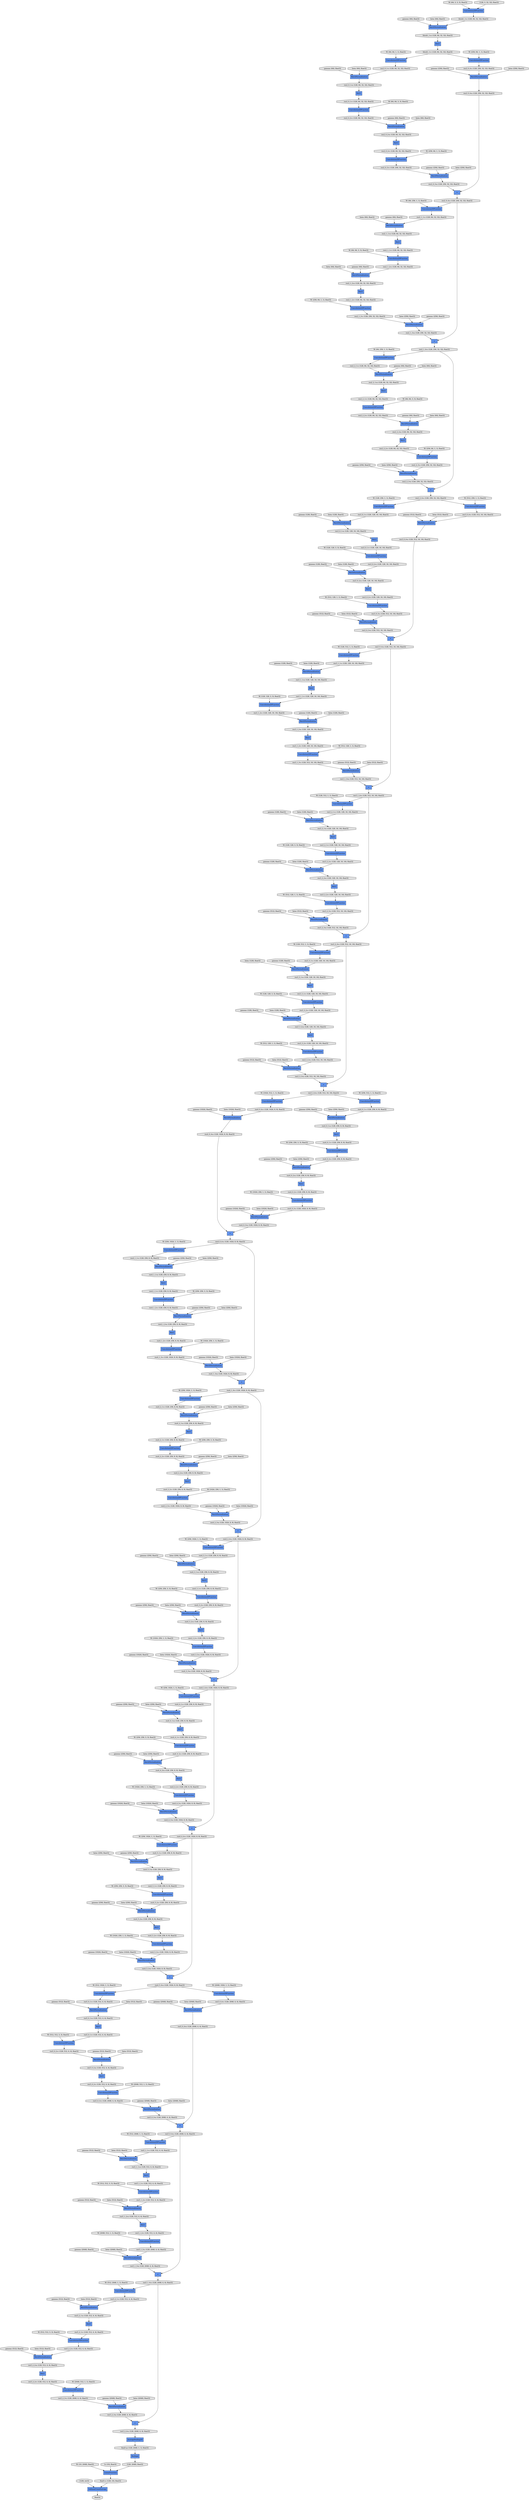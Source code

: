 digraph graphname{rankdir=TB;140135531610184 [label="res3_1_2-c: (128, 128, 16, 16), float32",shape="octagon",fillcolor="#E0E0E0",style="filled"];140135531675776 [label="res4_2_3-c: (128, 1024, 8, 8), float32",shape="octagon",fillcolor="#E0E0E0",style="filled"];140135709049016 [label="gamma: (256), float32",shape="octagon",fillcolor="#E0E0E0",style="filled"];140135709114608 [label="beta: (128), float32",shape="octagon",fillcolor="#E0E0E0",style="filled"];140135531610464 [label="ReLU",shape="record",fillcolor="#6495ED",style="filled"];140135817347424 [label="W: (256, 64, 1, 1), float32",shape="octagon",fillcolor="#E0E0E0",style="filled"];140135531676056 [label="_ + _",shape="record",fillcolor="#6495ED",style="filled"];140135531610520 [label="Convolution2DFunction",shape="record",fillcolor="#6495ED",style="filled"];140135531676112 [label="Convolution2DFunction",shape="record",fillcolor="#6495ED",style="filled"];140135531610576 [label="res3_1_2-n: (128, 128, 16, 16), float32",shape="octagon",fillcolor="#E0E0E0",style="filled"];140135531676168 [label="res4_2_3-n: (128, 1024, 8, 8), float32",shape="octagon",fillcolor="#E0E0E0",style="filled"];140135709049352 [label="beta: (256), float32",shape="octagon",fillcolor="#E0E0E0",style="filled"];140135817576968 [label="beta: (64), float32",shape="octagon",fillcolor="#E0E0E0",style="filled"];140135709114944 [label="W: (128, 128, 3, 3), float32",shape="octagon",fillcolor="#E0E0E0",style="filled"];140135531610688 [label="BatchNormalization",shape="record",fillcolor="#6495ED",style="filled"];140135531676280 [label="BatchNormalization",shape="record",fillcolor="#6495ED",style="filled"];140135531610800 [label="res3_1_2-r: (128, 128, 16, 16), float32",shape="octagon",fillcolor="#E0E0E0",style="filled"];140135531676392 [label="res4_2_4-s: (128, 1024, 8, 8), float32",shape="octagon",fillcolor="#E0E0E0",style="filled"];140135531610912 [label="res3_1_3-c: (128, 512, 16, 16), float32",shape="octagon",fillcolor="#E0E0E0",style="filled"];140135531676504 [label="res4_3_1-c: (128, 256, 8, 8), float32",shape="octagon",fillcolor="#E0E0E0",style="filled"];140135817577304 [label="gamma: (64), float32",shape="octagon",fillcolor="#E0E0E0",style="filled"];140135709115280 [label="gamma: (128), float32",shape="octagon",fillcolor="#E0E0E0",style="filled"];140135531611192 [label="_ + _",shape="record",fillcolor="#6495ED",style="filled"];140135709049912 [label="W: (128, 256, 1, 1), float32",shape="octagon",fillcolor="#E0E0E0",style="filled"];140135531676784 [label="ReLU",shape="record",fillcolor="#6495ED",style="filled"];140135531611248 [label="Convolution2DFunction",shape="record",fillcolor="#6495ED",style="filled"];140135531676840 [label="Convolution2DFunction",shape="record",fillcolor="#6495ED",style="filled"];140135531611304 [label="res3_1_3-n: (128, 512, 16, 16), float32",shape="octagon",fillcolor="#E0E0E0",style="filled"];140135531676896 [label="res4_3_1-n: (128, 256, 8, 8), float32",shape="octagon",fillcolor="#E0E0E0",style="filled"];140135709115616 [label="beta: (128), float32",shape="octagon",fillcolor="#E0E0E0",style="filled"];140135531611416 [label="BatchNormalization",shape="record",fillcolor="#6495ED",style="filled"];140135531677008 [label="BatchNormalization",shape="record",fillcolor="#6495ED",style="filled"];140135531611528 [label="res3_1_4-s: (128, 512, 16, 16), float32",shape="octagon",fillcolor="#E0E0E0",style="filled"];140135709050248 [label="gamma: (128), float32",shape="octagon",fillcolor="#E0E0E0",style="filled"];140135817577864 [label="W: (64, 64, 3, 3), float32",shape="octagon",fillcolor="#E0E0E0",style="filled"];140135531677120 [label="res4_3_1-r: (128, 256, 8, 8), float32",shape="octagon",fillcolor="#E0E0E0",style="filled"];140135531611640 [label="res3_2_1-c: (128, 128, 16, 16), float32",shape="octagon",fillcolor="#E0E0E0",style="filled"];140135531677232 [label="res4_3_2-c: (128, 256, 8, 8), float32",shape="octagon",fillcolor="#E0E0E0",style="filled"];140135709115952 [label="W: (512, 128, 1, 1), float32",shape="octagon",fillcolor="#E0E0E0",style="filled"];140135709050584 [label="beta: (128), float32",shape="octagon",fillcolor="#E0E0E0",style="filled"];140135531611920 [label="ReLU",shape="record",fillcolor="#6495ED",style="filled"];140135531677512 [label="ReLU",shape="record",fillcolor="#6495ED",style="filled"];140135531611976 [label="Convolution2DFunction",shape="record",fillcolor="#6495ED",style="filled"];140135531677568 [label="Convolution2DFunction",shape="record",fillcolor="#6495ED",style="filled"];140135709116288 [label="gamma: (512), float32",shape="octagon",fillcolor="#E0E0E0",style="filled"];140135531612032 [label="res3_2_1-n: (128, 128, 16, 16), float32",shape="octagon",fillcolor="#E0E0E0",style="filled"];140135531677624 [label="res4_3_2-n: (128, 256, 8, 8), float32",shape="octagon",fillcolor="#E0E0E0",style="filled"];140135531612144 [label="BatchNormalization",shape="record",fillcolor="#6495ED",style="filled"];140135531677736 [label="BatchNormalization",shape="record",fillcolor="#6495ED",style="filled"];140135709050920 [label="W: (128, 128, 3, 3), float32",shape="octagon",fillcolor="#E0E0E0",style="filled"];140135817578536 [label="beta: (64), float32",shape="octagon",fillcolor="#E0E0E0",style="filled"];140135531612256 [label="res3_2_1-r: (128, 128, 16, 16), float32",shape="octagon",fillcolor="#E0E0E0",style="filled"];140135531677848 [label="res4_3_2-r: (128, 256, 8, 8), float32",shape="octagon",fillcolor="#E0E0E0",style="filled"];140135709116624 [label="beta: (512), float32",shape="octagon",fillcolor="#E0E0E0",style="filled"];140135531612368 [label="res3_2_2-c: (128, 128, 16, 16), float32",shape="octagon",fillcolor="#E0E0E0",style="filled"];140135531677960 [label="res4_3_3-c: (128, 1024, 8, 8), float32",shape="octagon",fillcolor="#E0E0E0",style="filled"];140135817578816 [label="gamma: (64), float32",shape="octagon",fillcolor="#E0E0E0",style="filled"];140135709051256 [label="gamma: (128), float32",shape="octagon",fillcolor="#E0E0E0",style="filled"];140135531612648 [label="ReLU",shape="record",fillcolor="#6495ED",style="filled"];140135531678240 [label="_ + _",shape="record",fillcolor="#6495ED",style="filled"];140135531612704 [label="Convolution2DFunction",shape="record",fillcolor="#6495ED",style="filled"];140135531678296 [label="Convolution2DFunction",shape="record",fillcolor="#6495ED",style="filled"];140135531612760 [label="res3_2_2-n: (128, 128, 16, 16), float32",shape="octagon",fillcolor="#E0E0E0",style="filled"];140135531678352 [label="res4_3_3-n: (128, 1024, 8, 8), float32",shape="octagon",fillcolor="#E0E0E0",style="filled"];140135531612872 [label="BatchNormalization",shape="record",fillcolor="#6495ED",style="filled"];140135709051592 [label="beta: (128), float32",shape="octagon",fillcolor="#E0E0E0",style="filled"];140135531678464 [label="BatchNormalization",shape="record",fillcolor="#6495ED",style="filled"];140135709117184 [label="W: (256, 512, 1, 1), float32",shape="octagon",fillcolor="#E0E0E0",style="filled"];140135531612984 [label="res3_2_2-r: (128, 128, 16, 16), float32",shape="octagon",fillcolor="#E0E0E0",style="filled"];140135817579320 [label="W: (64, 256, 1, 1), float32",shape="octagon",fillcolor="#E0E0E0",style="filled"];140135531678576 [label="res4_3_4-s: (128, 1024, 8, 8), float32",shape="octagon",fillcolor="#E0E0E0",style="filled"];140135531613096 [label="res3_2_3-c: (128, 512, 16, 16), float32",shape="octagon",fillcolor="#E0E0E0",style="filled"];140135531678688 [label="res4_4_1-c: (128, 256, 8, 8), float32",shape="octagon",fillcolor="#E0E0E0",style="filled"];140135709051928 [label="W: (512, 128, 1, 1), float32",shape="octagon",fillcolor="#E0E0E0",style="filled"];140135709117520 [label="gamma: (256), float32",shape="octagon",fillcolor="#E0E0E0",style="filled"];140135531613376 [label="_ + _",shape="record",fillcolor="#6495ED",style="filled"];140135531678968 [label="ReLU",shape="record",fillcolor="#6495ED",style="filled"];140135531613432 [label="Convolution2DFunction",shape="record",fillcolor="#6495ED",style="filled"];140135531679024 [label="Convolution2DFunction",shape="record",fillcolor="#6495ED",style="filled"];140135531613488 [label="res3_2_3-n: (128, 512, 16, 16), float32",shape="octagon",fillcolor="#E0E0E0",style="filled"];140135531679080 [label="res4_4_1-n: (128, 256, 8, 8), float32",shape="octagon",fillcolor="#E0E0E0",style="filled"];140135709052264 [label="gamma: (512), float32",shape="octagon",fillcolor="#E0E0E0",style="filled"];140135709117856 [label="beta: (256), float32",shape="octagon",fillcolor="#E0E0E0",style="filled"];140135531613600 [label="BatchNormalization",shape="record",fillcolor="#6495ED",style="filled"];140135531679192 [label="BatchNormalization",shape="record",fillcolor="#6495ED",style="filled"];140135531613712 [label="res3_2_4-s: (128, 512, 16, 16), float32",shape="octagon",fillcolor="#E0E0E0",style="filled"];140135531679304 [label="res4_4_1-r: (128, 256, 8, 8), float32",shape="octagon",fillcolor="#E0E0E0",style="filled"];140135531613824 [label="res3_3_1-c: (128, 128, 16, 16), float32",shape="octagon",fillcolor="#E0E0E0",style="filled"];140135531679416 [label="res4_4_2-c: (128, 256, 8, 8), float32",shape="octagon",fillcolor="#E0E0E0",style="filled"];140135709052600 [label="beta: (512), float32",shape="octagon",fillcolor="#E0E0E0",style="filled"];140135709118192 [label="W: (256, 256, 3, 3), float32",shape="octagon",fillcolor="#E0E0E0",style="filled"];140135531679528 [label="Convolution2DFunction",shape="record",fillcolor="#6495ED",style="filled"];140135817580384 [label="W: (64, 3, 3, 3), float32",shape="octagon",fillcolor="#E0E0E0",style="filled"];140135531614104 [label="ReLU",shape="record",fillcolor="#6495ED",style="filled"];140135531679696 [label="ReLU",shape="record",fillcolor="#6495ED",style="filled"];140135531614160 [label="Convolution2DFunction",shape="record",fillcolor="#6495ED",style="filled"];140135531647160 [label="_ + _",shape="record",fillcolor="#6495ED",style="filled"];140135531647272 [label="res4_0_4-n: (128, 1024, 8, 8), float32",shape="octagon",fillcolor="#E0E0E0",style="filled"];140135708758368 [label="gamma: (512), float32",shape="octagon",fillcolor="#E0E0E0",style="filled"];140135531647384 [label="res4_1_1-c: (128, 256, 8, 8), float32",shape="octagon",fillcolor="#E0E0E0",style="filled"];140135531647496 [label="res4_0_4-s: (128, 1024, 8, 8), float32",shape="octagon",fillcolor="#E0E0E0",style="filled"];140135708758704 [label="beta: (512), float32",shape="octagon",fillcolor="#E0E0E0",style="filled"];140135531647776 [label="ReLU",shape="record",fillcolor="#6495ED",style="filled"];140135531647832 [label="Convolution2DFunction",shape="record",fillcolor="#6495ED",style="filled"];140135531647888 [label="res4_1_1-n: (128, 256, 8, 8), float32",shape="octagon",fillcolor="#E0E0E0",style="filled"];140135708759040 [label="W: (2048, 512, 1, 1), float32",shape="octagon",fillcolor="#E0E0E0",style="filled"];140135531648000 [label="BatchNormalization",shape="record",fillcolor="#6495ED",style="filled"];140135531648112 [label="res4_1_1-r: (128, 256, 8, 8), float32",shape="octagon",fillcolor="#E0E0E0",style="filled"];140135531648224 [label="res4_1_2-c: (128, 256, 8, 8), float32",shape="octagon",fillcolor="#E0E0E0",style="filled"];140135708759376 [label="gamma: (2048), float32",shape="octagon",fillcolor="#E0E0E0",style="filled"];140135531648504 [label="ReLU",shape="record",fillcolor="#6495ED",style="filled"];140135531648560 [label="Convolution2DFunction",shape="record",fillcolor="#6495ED",style="filled"];140135531648616 [label="res4_1_2-n: (128, 256, 8, 8), float32",shape="octagon",fillcolor="#E0E0E0",style="filled"];140135708759712 [label="beta: (2048), float32",shape="octagon",fillcolor="#E0E0E0",style="filled"];140135531648728 [label="BatchNormalization",shape="record",fillcolor="#6495ED",style="filled"];140135531648840 [label="res4_1_2-r: (128, 256, 8, 8), float32",shape="octagon",fillcolor="#E0E0E0",style="filled"];140135531648952 [label="res4_1_3-c: (128, 1024, 8, 8), float32",shape="octagon",fillcolor="#E0E0E0",style="filled"];140135708760216 [label="W: (512, 2048, 1, 1), float32",shape="octagon",fillcolor="#E0E0E0",style="filled"];140135531649232 [label="_ + _",shape="record",fillcolor="#6495ED",style="filled"];140135531649288 [label="Convolution2DFunction",shape="record",fillcolor="#6495ED",style="filled"];140135531649344 [label="res4_1_3-n: (128, 1024, 8, 8), float32",shape="octagon",fillcolor="#E0E0E0",style="filled"];140135531649456 [label="BatchNormalization",shape="record",fillcolor="#6495ED",style="filled"];140135708760552 [label="gamma: (512), float32",shape="octagon",fillcolor="#E0E0E0",style="filled"];140135531649568 [label="res4_1_4-s: (128, 1024, 8, 8), float32",shape="octagon",fillcolor="#E0E0E0",style="filled"];140135531649680 [label="res4_2_1-c: (128, 256, 8, 8), float32",shape="octagon",fillcolor="#E0E0E0",style="filled"];140135708760888 [label="beta: (512), float32",shape="octagon",fillcolor="#E0E0E0",style="filled"];140135531649960 [label="ReLU",shape="record",fillcolor="#6495ED",style="filled"];140135531650016 [label="Convolution2DFunction",shape="record",fillcolor="#6495ED",style="filled"];140135531650072 [label="res4_2_1-n: (128, 256, 8, 8), float32",shape="octagon",fillcolor="#E0E0E0",style="filled"];140135708761224 [label="W: (512, 512, 3, 3), float32",shape="octagon",fillcolor="#E0E0E0",style="filled"];140135531650184 [label="BatchNormalization",shape="record",fillcolor="#6495ED",style="filled"];140135531650296 [label="res4_2_1-r: (128, 256, 8, 8), float32",shape="octagon",fillcolor="#E0E0E0",style="filled"];140135531650408 [label="res4_2_2-c: (128, 256, 8, 8), float32",shape="octagon",fillcolor="#E0E0E0",style="filled"];140135708761560 [label="gamma: (512), float32",shape="octagon",fillcolor="#E0E0E0",style="filled"];140135531650688 [label="ReLU",shape="record",fillcolor="#6495ED",style="filled"];140135531650744 [label="Convolution2DFunction",shape="record",fillcolor="#6495ED",style="filled"];140135531650800 [label="res4_2_2-n: (128, 256, 8, 8), float32",shape="octagon",fillcolor="#E0E0E0",style="filled"];140135708761896 [label="beta: (512), float32",shape="octagon",fillcolor="#E0E0E0",style="filled"];140135531650912 [label="BatchNormalization",shape="record",fillcolor="#6495ED",style="filled"];140135531651024 [label="res4_2_2-r: (128, 256, 8, 8), float32",shape="octagon",fillcolor="#E0E0E0",style="filled"];140135709188224 [label="W: (1024, 256, 1, 1), float32",shape="octagon",fillcolor="#E0E0E0",style="filled"];140135531880688 [label="res3_0_1-n: (128, 128, 16, 16), float32",shape="octagon",fillcolor="#E0E0E0",style="filled"];140135531880744 [label="ReLU",shape="record",fillcolor="#6495ED",style="filled"];140135709090200 [label="W: (128, 512, 1, 1), float32",shape="octagon",fillcolor="#E0E0E0",style="filled"];140135709188560 [label="gamma: (1024), float32",shape="octagon",fillcolor="#E0E0E0",style="filled"];140135709090536 [label="gamma: (128), float32",shape="octagon",fillcolor="#E0E0E0",style="filled"];140135709188896 [label="beta: (1024), float32",shape="octagon",fillcolor="#E0E0E0",style="filled"];140135709090872 [label="beta: (128), float32",shape="octagon",fillcolor="#E0E0E0",style="filled"];140135531881528 [label="res3_0_1-r: (128, 128, 16, 16), float32",shape="octagon",fillcolor="#E0E0E0",style="filled"];140135709189400 [label="W: (256, 1024, 1, 1), float32",shape="octagon",fillcolor="#E0E0E0",style="filled"];140135531881808 [label="res3_0_2-c: (128, 128, 16, 16), float32",shape="octagon",fillcolor="#E0E0E0",style="filled"];140135709091208 [label="W: (128, 128, 3, 3), float32",shape="octagon",fillcolor="#E0E0E0",style="filled"];140135531881864 [label="BatchNormalization",shape="record",fillcolor="#6495ED",style="filled"];140135709189736 [label="gamma: (256), float32",shape="octagon",fillcolor="#E0E0E0",style="filled"];140135531882144 [label="ReLU",shape="record",fillcolor="#6495ED",style="filled"];140135709091544 [label="gamma: (128), float32",shape="octagon",fillcolor="#E0E0E0",style="filled"];140135531882200 [label="Convolution2DFunction",shape="record",fillcolor="#6495ED",style="filled"];140135531882256 [label="res3_0_2-n: (128, 128, 16, 16), float32",shape="octagon",fillcolor="#E0E0E0",style="filled"];140135531882368 [label="BatchNormalization",shape="record",fillcolor="#6495ED",style="filled"];140135709190072 [label="beta: (256), float32",shape="octagon",fillcolor="#E0E0E0",style="filled"];140135531882480 [label="res3_0_2-r: (128, 128, 16, 16), float32",shape="octagon",fillcolor="#E0E0E0",style="filled"];140135709091880 [label="beta: (128), float32",shape="octagon",fillcolor="#E0E0E0",style="filled"];140135531882592 [label="res3_0_3-c: (128, 512, 16, 16), float32",shape="octagon",fillcolor="#E0E0E0",style="filled"];140135709190408 [label="W: (256, 256, 3, 3), float32",shape="octagon",fillcolor="#E0E0E0",style="filled"];140135709092216 [label="W: (512, 128, 1, 1), float32",shape="octagon",fillcolor="#E0E0E0",style="filled"];140135531882872 [label="Convolution2DFunction",shape="record",fillcolor="#6495ED",style="filled"];140135531882928 [label="BatchNormalization",shape="record",fillcolor="#6495ED",style="filled"];140135531882984 [label="res3_0_3-n: (128, 512, 16, 16), float32",shape="octagon",fillcolor="#E0E0E0",style="filled"];140135709190744 [label="gamma: (256), float32",shape="octagon",fillcolor="#E0E0E0",style="filled"];140135531883096 [label="BatchNormalization",shape="record",fillcolor="#6495ED",style="filled"];140135709092552 [label="gamma: (512), float32",shape="octagon",fillcolor="#E0E0E0",style="filled"];140135531883208 [label="res3_0_4-c: (128, 512, 16, 16), float32",shape="octagon",fillcolor="#E0E0E0",style="filled"];140135709191080 [label="beta: (256), float32",shape="octagon",fillcolor="#E0E0E0",style="filled"];140135531883488 [label="_ + _",shape="record",fillcolor="#6495ED",style="filled"];140135709092888 [label="beta: (512), float32",shape="octagon",fillcolor="#E0E0E0",style="filled"];140135531883544 [label="Convolution2DFunction",shape="record",fillcolor="#6495ED",style="filled"];140135531883600 [label="res3_0_4-n: (128, 512, 16, 16), float32",shape="octagon",fillcolor="#E0E0E0",style="filled"];140135531883712 [label="res3_1_1-c: (128, 128, 16, 16), float32",shape="octagon",fillcolor="#E0E0E0",style="filled"];140135709191416 [label="W: (1024, 256, 1, 1), float32",shape="octagon",fillcolor="#E0E0E0",style="filled"];140135531883824 [label="res3_0_4-s: (128, 512, 16, 16), float32",shape="octagon",fillcolor="#E0E0E0",style="filled"];140135709093392 [label="W: (128, 512, 1, 1), float32",shape="octagon",fillcolor="#E0E0E0",style="filled"];140135709191752 [label="gamma: (1024), float32",shape="octagon",fillcolor="#E0E0E0",style="filled"];140135531884104 [label="ReLU",shape="record",fillcolor="#6495ED",style="filled"];140135531884160 [label="Convolution2DFunction",shape="record",fillcolor="#6495ED",style="filled"];140135531884216 [label="res3_1_1-n: (128, 128, 16, 16), float32",shape="octagon",fillcolor="#E0E0E0",style="filled"];140135531884328 [label="BatchNormalization",shape="record",fillcolor="#6495ED",style="filled"];140135709093728 [label="gamma: (128), float32",shape="octagon",fillcolor="#E0E0E0",style="filled"];140135709192088 [label="beta: (1024), float32",shape="octagon",fillcolor="#E0E0E0",style="filled"];140135531884440 [label="res3_1_1-r: (128, 128, 16, 16), float32",shape="octagon",fillcolor="#E0E0E0",style="filled"];140135531753544 [label="res5_1_4-s: (128, 2048, 4, 4), float32",shape="octagon",fillcolor="#E0E0E0",style="filled"];140135531753656 [label="res5_2_1-c: (128, 512, 4, 4), float32",shape="octagon",fillcolor="#E0E0E0",style="filled"];140135709159720 [label="gamma: (256), float32",shape="octagon",fillcolor="#E0E0E0",style="filled"];140135531753936 [label="ReLU",shape="record",fillcolor="#6495ED",style="filled"];140135531753992 [label="Convolution2DFunction",shape="record",fillcolor="#6495ED",style="filled"];140135531754048 [label="res5_2_1-n: (128, 512, 4, 4), float32",shape="octagon",fillcolor="#E0E0E0",style="filled"];140135709160056 [label="beta: (256), float32",shape="octagon",fillcolor="#E0E0E0",style="filled"];140135531754160 [label="BatchNormalization",shape="record",fillcolor="#6495ED",style="filled"];140135531754272 [label="res5_2_1-r: (128, 512, 4, 4), float32",shape="octagon",fillcolor="#E0E0E0",style="filled"];140135531754384 [label="res5_2_2-c: (128, 512, 4, 4), float32",shape="octagon",fillcolor="#E0E0E0",style="filled"];140135709160392 [label="W: (1024, 256, 1, 1), float32",shape="octagon",fillcolor="#E0E0E0",style="filled"];140135531754664 [label="ReLU",shape="record",fillcolor="#6495ED",style="filled"];140135531754720 [label="Convolution2DFunction",shape="record",fillcolor="#6495ED",style="filled"];140135531754776 [label="res5_2_2-n: (128, 512, 4, 4), float32",shape="octagon",fillcolor="#E0E0E0",style="filled"];140135709160728 [label="gamma: (1024), float32",shape="octagon",fillcolor="#E0E0E0",style="filled"];140135531754888 [label="BatchNormalization",shape="record",fillcolor="#6495ED",style="filled"];140135531755000 [label="res5_2_2-r: (128, 512, 4, 4), float32",shape="octagon",fillcolor="#E0E0E0",style="filled"];140135531755112 [label="res5_2_3-c: (128, 2048, 4, 4), float32",shape="octagon",fillcolor="#E0E0E0",style="filled"];140135709161064 [label="beta: (1024), float32",shape="octagon",fillcolor="#E0E0E0",style="filled"];140135531755224 [label="Reshape",shape="record",fillcolor="#6495ED",style="filled"];140135531755392 [label="_ + _",shape="record",fillcolor="#6495ED",style="filled"];140135531755504 [label="res5_2_3-n: (128, 2048, 4, 4), float32",shape="octagon",fillcolor="#E0E0E0",style="filled"];140135709161568 [label="W: (256, 1024, 1, 1), float32",shape="octagon",fillcolor="#E0E0E0",style="filled"];140135531755728 [label="res5_2_4-s: (128, 2048, 4, 4), float32",shape="octagon",fillcolor="#E0E0E0",style="filled"];140135531755784 [label="final1-p: (128, 2048, 1, 1), float32",shape="octagon",fillcolor="#E0E0E0",style="filled"];140135531755952 [label="SoftmaxCrossEntropy",shape="record",fillcolor="#6495ED",style="filled"];140135709161904 [label="gamma: (256), float32",shape="octagon",fillcolor="#E0E0E0",style="filled"];140135531756064 [label="(128, 2048), float32",shape="octagon",fillcolor="#E0E0E0",style="filled"];140135708539424 [label="Convolution2DFunction",shape="record",fillcolor="#6495ED",style="filled"];140135531756120 [label="LinearFunction",shape="record",fillcolor="#6495ED",style="filled"];140135709162240 [label="beta: (256), float32",shape="octagon",fillcolor="#E0E0E0",style="filled"];140135531756344 [label="final1-c: (128, 10), float32",shape="octagon",fillcolor="#E0E0E0",style="filled"];140135709162576 [label="W: (256, 256, 3, 3), float32",shape="octagon",fillcolor="#E0E0E0",style="filled"];140135708540096 [label="res3_0_1-c: (128, 128, 16, 16), float32",shape="octagon",fillcolor="#E0E0E0",style="filled"];140135531756848 [label="(128), int32",shape="octagon",fillcolor="#E0E0E0",style="filled"];140135531756960 [label="float32",shape="octagon",fillcolor="#E0E0E0",style="filled"];140135709162912 [label="gamma: (256), float32",shape="octagon",fillcolor="#E0E0E0",style="filled"];140135708540376 [label="res2_2_4-s: (128, 256, 32, 32), float32",shape="octagon",fillcolor="#E0E0E0",style="filled"];140135709163248 [label="beta: (256), float32",shape="octagon",fillcolor="#E0E0E0",style="filled"];140135531724872 [label="res5_0_2-c: (128, 512, 4, 4), float32",shape="octagon",fillcolor="#E0E0E0",style="filled"];140135708737720 [label="gamma: (512), float32",shape="octagon",fillcolor="#E0E0E0",style="filled"];140135531725152 [label="ReLU",shape="record",fillcolor="#6495ED",style="filled"];140135531725208 [label="Convolution2DFunction",shape="record",fillcolor="#6495ED",style="filled"];140135531725264 [label="res5_0_2-n: (128, 512, 4, 4), float32",shape="octagon",fillcolor="#E0E0E0",style="filled"];140135708738056 [label="beta: (512), float32",shape="octagon",fillcolor="#E0E0E0",style="filled"];140135531725376 [label="BatchNormalization",shape="record",fillcolor="#6495ED",style="filled"];140134142952000 [label="Convolution2DFunction",shape="record",fillcolor="#6495ED",style="filled"];140135531725488 [label="res5_0_2-r: (128, 512, 4, 4), float32",shape="octagon",fillcolor="#E0E0E0",style="filled"];140135531725600 [label="res5_0_3-c: (128, 2048, 4, 4), float32",shape="octagon",fillcolor="#E0E0E0",style="filled"];140135708738392 [label="W: (2048, 512, 1, 1), float32",shape="octagon",fillcolor="#E0E0E0",style="filled"];140135531725880 [label="Convolution2DFunction",shape="record",fillcolor="#6495ED",style="filled"];140135531725936 [label="BatchNormalization",shape="record",fillcolor="#6495ED",style="filled"];140135531725992 [label="res5_0_3-n: (128, 2048, 4, 4), float32",shape="octagon",fillcolor="#E0E0E0",style="filled"];140135708738728 [label="gamma: (2048), float32",shape="octagon",fillcolor="#E0E0E0",style="filled"];140135531726104 [label="BatchNormalization",shape="record",fillcolor="#6495ED",style="filled"];140135531726216 [label="res5_0_4-c: (128, 2048, 4, 4), float32",shape="octagon",fillcolor="#E0E0E0",style="filled"];140135708739064 [label="beta: (2048), float32",shape="octagon",fillcolor="#E0E0E0",style="filled"];140135531726496 [label="_ + _",shape="record",fillcolor="#6495ED",style="filled"];140135531726552 [label="Convolution2DFunction",shape="record",fillcolor="#6495ED",style="filled"];140135531726608 [label="res5_0_4-n: (128, 2048, 4, 4), float32",shape="octagon",fillcolor="#E0E0E0",style="filled"];140135708739400 [label="W: (2048, 1024, 1, 1), float32",shape="octagon",fillcolor="#E0E0E0",style="filled"];140135531726720 [label="res5_1_1-c: (128, 512, 4, 4), float32",shape="octagon",fillcolor="#E0E0E0",style="filled"];140135531726832 [label="res5_0_4-s: (128, 2048, 4, 4), float32",shape="octagon",fillcolor="#E0E0E0",style="filled"];140135708739736 [label="gamma: (2048), float32",shape="octagon",fillcolor="#E0E0E0",style="filled"];140135531727112 [label="ReLU",shape="record",fillcolor="#6495ED",style="filled"];140135531727168 [label="Convolution2DFunction",shape="record",fillcolor="#6495ED",style="filled"];140135531727224 [label="res5_1_1-n: (128, 512, 4, 4), float32",shape="octagon",fillcolor="#E0E0E0",style="filled"];140134142953904 [label="res2_1_3-c: (128, 256, 32, 32), float32",shape="octagon",fillcolor="#E0E0E0",style="filled"];140135531727336 [label="BatchNormalization",shape="record",fillcolor="#6495ED",style="filled"];140135708740072 [label="beta: (2048), float32",shape="octagon",fillcolor="#E0E0E0",style="filled"];140135531727448 [label="res5_1_1-r: (128, 512, 4, 4), float32",shape="octagon",fillcolor="#E0E0E0",style="filled"];140135531727560 [label="res5_1_2-c: (128, 512, 4, 4), float32",shape="octagon",fillcolor="#E0E0E0",style="filled"];140135531727840 [label="ReLU",shape="record",fillcolor="#6495ED",style="filled"];140135708740576 [label="W: (512, 2048, 1, 1), float32",shape="octagon",fillcolor="#E0E0E0",style="filled"];140135531727896 [label="Convolution2DFunction",shape="record",fillcolor="#6495ED",style="filled"];140135531727952 [label="res5_1_2-n: (128, 512, 4, 4), float32",shape="octagon",fillcolor="#E0E0E0",style="filled"];140135531728064 [label="BatchNormalization",shape="record",fillcolor="#6495ED",style="filled"];140135531728176 [label="res5_1_2-r: (128, 512, 4, 4), float32",shape="octagon",fillcolor="#E0E0E0",style="filled"];140135708740912 [label="gamma: (512), float32",shape="octagon",fillcolor="#E0E0E0",style="filled"];140135531728288 [label="res5_1_3-c: (128, 2048, 4, 4), float32",shape="octagon",fillcolor="#E0E0E0",style="filled"];140135708741248 [label="beta: (512), float32",shape="octagon",fillcolor="#E0E0E0",style="filled"];140135531728568 [label="_ + _",shape="record",fillcolor="#6495ED",style="filled"];140135531728624 [label="Convolution2DFunction",shape="record",fillcolor="#6495ED",style="filled"];140135531728680 [label="res5_1_3-n: (128, 2048, 4, 4), float32",shape="octagon",fillcolor="#E0E0E0",style="filled"];140135531728792 [label="BatchNormalization",shape="record",fillcolor="#6495ED",style="filled"];140135708741584 [label="W: (512, 512, 3, 3), float32",shape="octagon",fillcolor="#E0E0E0",style="filled"];140135709069384 [label="W: (512, 256, 1, 1), float32",shape="octagon",fillcolor="#E0E0E0",style="filled"];140135708610632 [label="BatchNormalization",shape="record",fillcolor="#6495ED",style="filled"];140135531696256 [label="res4_4_2-n: (128, 256, 8, 8), float32",shape="octagon",fillcolor="#E0E0E0",style="filled"];140135632982144 [label="Convolution2DFunction",shape="record",fillcolor="#6495ED",style="filled"];140135632982200 [label="ReLU",shape="record",fillcolor="#6495ED",style="filled"];140135531696368 [label="BatchNormalization",shape="record",fillcolor="#6495ED",style="filled"];140135708971248 [label="gamma: (64), float32",shape="octagon",fillcolor="#E0E0E0",style="filled"];140135708709160 [label="beta: (256), float32",shape="octagon",fillcolor="#E0E0E0",style="filled"];140135531696480 [label="res4_4_2-r: (128, 256, 8, 8), float32",shape="octagon",fillcolor="#E0E0E0",style="filled"];140135709069720 [label="gamma: (512), float32",shape="octagon",fillcolor="#E0E0E0",style="filled"];140135531696592 [label="res4_4_3-c: (128, 1024, 8, 8), float32",shape="octagon",fillcolor="#E0E0E0",style="filled"];140135708971528 [label="beta: (64), float32",shape="octagon",fillcolor="#E0E0E0",style="filled"];140135708709496 [label="W: (256, 256, 3, 3), float32",shape="octagon",fillcolor="#E0E0E0",style="filled"];140135708611192 [label="res2_1_3-n: (128, 256, 32, 32), float32",shape="octagon",fillcolor="#E0E0E0",style="filled"];140135632982648 [label="block1_1-c: (128, 64, 32, 32), float32",shape="octagon",fillcolor="#E0E0E0",style="filled"];140135632982704 [label="(128, 3, 32, 32), float32",shape="octagon",fillcolor="#E0E0E0",style="filled"];140135531696872 [label="_ + _",shape="record",fillcolor="#6495ED",style="filled"];140135709070056 [label="beta: (512), float32",shape="octagon",fillcolor="#E0E0E0",style="filled"];140135708611304 [label="res2_2_2-c: (128, 64, 32, 32), float32",shape="octagon",fillcolor="#E0E0E0",style="filled"];140135531696928 [label="Convolution2DFunction",shape="record",fillcolor="#6495ED",style="filled"];140135632982816 [label="res2_0_2-n: (128, 64, 32, 32), float32",shape="octagon",fillcolor="#E0E0E0",style="filled"];140135531696984 [label="res4_4_3-n: (128, 1024, 8, 8), float32",shape="octagon",fillcolor="#E0E0E0",style="filled"];140135708611472 [label="BatchNormalization",shape="record",fillcolor="#6495ED",style="filled"];140135708709832 [label="gamma: (256), float32",shape="octagon",fillcolor="#E0E0E0",style="filled"];140135531697096 [label="BatchNormalization",shape="record",fillcolor="#6495ED",style="filled"];140135708611584 [label="_ + _",shape="record",fillcolor="#6495ED",style="filled"];140135708972032 [label="W: (64, 64, 1, 1), float32",shape="octagon",fillcolor="#E0E0E0",style="filled"];140135632983040 [label="BatchNormalization",shape="record",fillcolor="#6495ED",style="filled"];140135531697208 [label="res4_4_4-s: (128, 1024, 8, 8), float32",shape="octagon",fillcolor="#E0E0E0",style="filled"];140135632983096 [label="Convolution2DFunction",shape="record",fillcolor="#6495ED",style="filled"];140135531697320 [label="res4_5_1-c: (128, 256, 8, 8), float32",shape="octagon",fillcolor="#E0E0E0",style="filled"];140135632983208 [label="Convolution2DFunction",shape="record",fillcolor="#6495ED",style="filled"];140135709070560 [label="W: (128, 512, 1, 1), float32",shape="octagon",fillcolor="#E0E0E0",style="filled"];140135708710168 [label="beta: (256), float32",shape="octagon",fillcolor="#E0E0E0",style="filled"];140135708611920 [label="res2_2_1-r: (128, 64, 32, 32), float32",shape="octagon",fillcolor="#E0E0E0",style="filled"];140135708972424 [label="gamma: (64), float32",shape="octagon",fillcolor="#E0E0E0",style="filled"];140135632983432 [label="block1_1-n: (128, 64, 32, 32), float32",shape="octagon",fillcolor="#E0E0E0",style="filled"];140135632983488 [label="AveragePooling2D",shape="record",fillcolor="#6495ED",style="filled"];140135531697600 [label="ReLU",shape="record",fillcolor="#6495ED",style="filled"];140135531697656 [label="Convolution2DFunction",shape="record",fillcolor="#6495ED",style="filled"];140135531697712 [label="res4_5_1-n: (128, 256, 8, 8), float32",shape="octagon",fillcolor="#E0E0E0",style="filled"];140135709070896 [label="gamma: (128), float32",shape="octagon",fillcolor="#E0E0E0",style="filled"];140135708710504 [label="W: (1024, 256, 1, 1), float32",shape="octagon",fillcolor="#E0E0E0",style="filled"];140135531697824 [label="BatchNormalization",shape="record",fillcolor="#6495ED",style="filled"];140135708612312 [label="ReLU",shape="record",fillcolor="#6495ED",style="filled"];140135708972760 [label="beta: (64), float32",shape="octagon",fillcolor="#E0E0E0",style="filled"];140135531697936 [label="res4_5_1-r: (128, 256, 8, 8), float32",shape="octagon",fillcolor="#E0E0E0",style="filled"];140135708612424 [label="BatchNormalization",shape="record",fillcolor="#6495ED",style="filled"];140135632983880 [label="ReLU",shape="record",fillcolor="#6495ED",style="filled"];140135531698048 [label="res4_5_2-c: (128, 256, 8, 8), float32",shape="octagon",fillcolor="#E0E0E0",style="filled"];140135709071232 [label="beta: (128), float32",shape="octagon",fillcolor="#E0E0E0",style="filled"];140135708612480 [label="res2_2_1-n: (128, 64, 32, 32), float32",shape="octagon",fillcolor="#E0E0E0",style="filled"];140135708710840 [label="gamma: (1024), float32",shape="octagon",fillcolor="#E0E0E0",style="filled"];140135708612592 [label="res2_2_3-n: (128, 256, 32, 32), float32",shape="octagon",fillcolor="#E0E0E0",style="filled"];140135708973096 [label="W: (64, 64, 3, 3), float32",shape="octagon",fillcolor="#E0E0E0",style="filled"];140135708612704 [label="Convolution2DFunction",shape="record",fillcolor="#6495ED",style="filled"];140135531698328 [label="ReLU",shape="record",fillcolor="#6495ED",style="filled"];140135531698384 [label="Convolution2DFunction",shape="record",fillcolor="#6495ED",style="filled"];140135709071568 [label="W: (128, 128, 3, 3), float32",shape="octagon",fillcolor="#E0E0E0",style="filled"];140135708711176 [label="beta: (1024), float32",shape="octagon",fillcolor="#E0E0E0",style="filled"];140135531698440 [label="res4_5_2-n: (128, 256, 8, 8), float32",shape="octagon",fillcolor="#E0E0E0",style="filled"];140135708612872 [label="Convolution2DFunction",shape="record",fillcolor="#6495ED",style="filled"];140135632984328 [label="block1_1-r: (128, 64, 32, 32), float32",shape="octagon",fillcolor="#E0E0E0",style="filled"];140135531698552 [label="BatchNormalization",shape="record",fillcolor="#6495ED",style="filled"];140135708973432 [label="gamma: (64), float32",shape="octagon",fillcolor="#E0E0E0",style="filled"];140135632984440 [label="Convolution2DFunction",shape="record",fillcolor="#6495ED",style="filled"];140135708613040 [label="Convolution2DFunction",shape="record",fillcolor="#6495ED",style="filled"];140135531698664 [label="res4_5_2-r: (128, 256, 8, 8), float32",shape="octagon",fillcolor="#E0E0E0",style="filled"];140135709071904 [label="gamma: (128), float32",shape="octagon",fillcolor="#E0E0E0",style="filled"];140135531698776 [label="res4_5_3-c: (128, 1024, 8, 8), float32",shape="octagon",fillcolor="#E0E0E0",style="filled"];140135708613208 [label="ReLU",shape="record",fillcolor="#6495ED",style="filled"];140135632984664 [label="res2_0_1-n: (128, 64, 32, 32), float32",shape="octagon",fillcolor="#E0E0E0",style="filled"];140135708613320 [label="res2_2_1-c: (128, 64, 32, 32), float32",shape="octagon",fillcolor="#E0E0E0",style="filled"];140135708973768 [label="beta: (64), float32",shape="octagon",fillcolor="#E0E0E0",style="filled"];140135632984832 [label="BatchNormalization",shape="record",fillcolor="#6495ED",style="filled"];140135708711736 [label="W: (512, 1024, 1, 1), float32",shape="octagon",fillcolor="#E0E0E0",style="filled"];140135531699056 [label="_ + _",shape="record",fillcolor="#6495ED",style="filled"];140135709072240 [label="beta: (128), float32",shape="octagon",fillcolor="#E0E0E0",style="filled"];140135531699112 [label="Convolution2DFunction",shape="record",fillcolor="#6495ED",style="filled"];140135531699168 [label="res4_5_3-n: (128, 1024, 8, 8), float32",shape="octagon",fillcolor="#E0E0E0",style="filled"];140135708613656 [label="_ + _",shape="record",fillcolor="#6495ED",style="filled"];140135708974104 [label="W: (256, 64, 1, 1), float32",shape="octagon",fillcolor="#E0E0E0",style="filled"];140135531699280 [label="BatchNormalization",shape="record",fillcolor="#6495ED",style="filled"];140135708712072 [label="gamma: (512), float32",shape="octagon",fillcolor="#E0E0E0",style="filled"];140135708613768 [label="res2_1_4-s: (128, 256, 32, 32), float32",shape="octagon",fillcolor="#E0E0E0",style="filled"];140135632985224 [label="ReLU",shape="record",fillcolor="#6495ED",style="filled"];140135531699392 [label="res4_5_4-s: (128, 1024, 8, 8), float32",shape="octagon",fillcolor="#E0E0E0",style="filled"];140135709072576 [label="W: (512, 128, 1, 1), float32",shape="octagon",fillcolor="#E0E0E0",style="filled"];140135632985280 [label="res2_0_2-c: (128, 64, 32, 32), float32",shape="octagon",fillcolor="#E0E0E0",style="filled"];140135531699504 [label="res5_0_1-c: (128, 512, 4, 4), float32",shape="octagon",fillcolor="#E0E0E0",style="filled"];140135632985392 [label="BatchNormalization",shape="record",fillcolor="#6495ED",style="filled"];140135708974440 [label="gamma: (256), float32",shape="octagon",fillcolor="#E0E0E0",style="filled"];140135708614048 [label="res2_2_2-r: (128, 64, 32, 32), float32",shape="octagon",fillcolor="#E0E0E0",style="filled"];140135632985504 [label="res2_0_1-r: (128, 64, 32, 32), float32",shape="octagon",fillcolor="#E0E0E0",style="filled"];140135708712408 [label="beta: (512), float32",shape="octagon",fillcolor="#E0E0E0",style="filled"];140135709072912 [label="gamma: (512), float32",shape="octagon",fillcolor="#E0E0E0",style="filled"];140135531699784 [label="ReLU",shape="record",fillcolor="#6495ED",style="filled"];140135708614216 [label="res2_2_2-n: (128, 64, 32, 32), float32",shape="octagon",fillcolor="#E0E0E0",style="filled"];140135531699840 [label="Convolution2DFunction",shape="record",fillcolor="#6495ED",style="filled"];140135531699896 [label="res5_0_1-n: (128, 512, 4, 4), float32",shape="octagon",fillcolor="#E0E0E0",style="filled"];140135708614328 [label="res2_2_3-c: (128, 256, 32, 32), float32",shape="octagon",fillcolor="#E0E0E0",style="filled"];140135708974776 [label="beta: (256), float32",shape="octagon",fillcolor="#E0E0E0",style="filled"];140135531700008 [label="BatchNormalization",shape="record",fillcolor="#6495ED",style="filled"];140135708712744 [label="W: (512, 512, 3, 3), float32",shape="octagon",fillcolor="#E0E0E0",style="filled"];140135709073248 [label="beta: (512), float32",shape="octagon",fillcolor="#E0E0E0",style="filled"];140135531700120 [label="res5_0_1-r: (128, 512, 4, 4), float32",shape="octagon",fillcolor="#E0E0E0",style="filled"];140135708614552 [label="BatchNormalization",shape="record",fillcolor="#6495ED",style="filled"];140135632986008 [label="res2_0_1-c: (128, 64, 32, 32), float32",shape="octagon",fillcolor="#E0E0E0",style="filled"];140135531634760 [label="res3_3_1-n: (128, 128, 16, 16), float32",shape="octagon",fillcolor="#E0E0E0",style="filled"];140135709139072 [label="gamma: (256), float32",shape="octagon",fillcolor="#E0E0E0",style="filled"];140135531634872 [label="BatchNormalization",shape="record",fillcolor="#6495ED",style="filled"];140135531634984 [label="res3_3_1-r: (128, 128, 16, 16), float32",shape="octagon",fillcolor="#E0E0E0",style="filled"];140135531635096 [label="res3_3_2-c: (128, 128, 16, 16), float32",shape="octagon",fillcolor="#E0E0E0",style="filled"];140135709139408 [label="beta: (256), float32",shape="octagon",fillcolor="#E0E0E0",style="filled"];140135531635376 [label="ReLU",shape="record",fillcolor="#6495ED",style="filled"];140135531635432 [label="Convolution2DFunction",shape="record",fillcolor="#6495ED",style="filled"];140135709139744 [label="W: (1024, 256, 1, 1), float32",shape="octagon",fillcolor="#E0E0E0",style="filled"];140135531635488 [label="res3_3_2-n: (128, 128, 16, 16), float32",shape="octagon",fillcolor="#E0E0E0",style="filled"];140135531635600 [label="BatchNormalization",shape="record",fillcolor="#6495ED",style="filled"];140135531635712 [label="res3_3_2-r: (128, 128, 16, 16), float32",shape="octagon",fillcolor="#E0E0E0",style="filled"];140135709140080 [label="gamma: (1024), float32",shape="octagon",fillcolor="#E0E0E0",style="filled"];140135531635824 [label="res3_3_3-c: (128, 512, 16, 16), float32",shape="octagon",fillcolor="#E0E0E0",style="filled"];140135531636104 [label="_ + _",shape="record",fillcolor="#6495ED",style="filled"];140135709140416 [label="beta: (1024), float32",shape="octagon",fillcolor="#E0E0E0",style="filled"];140135531636160 [label="Convolution2DFunction",shape="record",fillcolor="#6495ED",style="filled"];140135531636216 [label="res3_3_3-n: (128, 512, 16, 16), float32",shape="octagon",fillcolor="#E0E0E0",style="filled"];140135531636328 [label="BatchNormalization",shape="record",fillcolor="#6495ED",style="filled"];140135531636440 [label="res3_3_4-s: (128, 512, 16, 16), float32",shape="octagon",fillcolor="#E0E0E0",style="filled"];140135709140752 [label="W: (1024, 512, 1, 1), float32",shape="octagon",fillcolor="#E0E0E0",style="filled"];140135531636552 [label="res4_0_1-c: (128, 256, 8, 8), float32",shape="octagon",fillcolor="#E0E0E0",style="filled"];140135531636832 [label="ReLU",shape="record",fillcolor="#6495ED",style="filled"];140135709141088 [label="gamma: (1024), float32",shape="octagon",fillcolor="#E0E0E0",style="filled"];140135531636888 [label="Convolution2DFunction",shape="record",fillcolor="#6495ED",style="filled"];140135531636944 [label="res4_0_1-n: (128, 256, 8, 8), float32",shape="octagon",fillcolor="#E0E0E0",style="filled"];140135531637056 [label="BatchNormalization",shape="record",fillcolor="#6495ED",style="filled"];140135531637168 [label="res4_0_1-r: (128, 256, 8, 8), float32",shape="octagon",fillcolor="#E0E0E0",style="filled"];140135709141424 [label="beta: (1024), float32",shape="octagon",fillcolor="#E0E0E0",style="filled"];140135531637280 [label="res4_0_2-c: (128, 256, 8, 8), float32",shape="octagon",fillcolor="#E0E0E0",style="filled"];140135531637560 [label="ReLU",shape="record",fillcolor="#6495ED",style="filled"];140135531637616 [label="Convolution2DFunction",shape="record",fillcolor="#6495ED",style="filled"];140135709141928 [label="W: (256, 1024, 1, 1), float32",shape="octagon",fillcolor="#E0E0E0",style="filled"];140135531637672 [label="res4_0_2-n: (128, 256, 8, 8), float32",shape="octagon",fillcolor="#E0E0E0",style="filled"];140135531637784 [label="BatchNormalization",shape="record",fillcolor="#6495ED",style="filled"];140135531637896 [label="res4_0_2-r: (128, 256, 8, 8), float32",shape="octagon",fillcolor="#E0E0E0",style="filled"];140135709142264 [label="gamma: (256), float32",shape="octagon",fillcolor="#E0E0E0",style="filled"];140135531638008 [label="res4_0_3-c: (128, 1024, 8, 8), float32",shape="octagon",fillcolor="#E0E0E0",style="filled"];140135531638120 [label="BatchNormalization",shape="record",fillcolor="#6495ED",style="filled"];140135531638288 [label="Convolution2DFunction",shape="record",fillcolor="#6495ED",style="filled"];140135709142600 [label="beta: (256), float32",shape="octagon",fillcolor="#E0E0E0",style="filled"];140135531638400 [label="res4_0_3-n: (128, 1024, 8, 8), float32",shape="octagon",fillcolor="#E0E0E0",style="filled"];140135531638512 [label="BatchNormalization",shape="record",fillcolor="#6495ED",style="filled"];140135531638624 [label="res4_0_4-c: (128, 1024, 8, 8), float32",shape="octagon",fillcolor="#E0E0E0",style="filled"];140135709142936 [label="W: (256, 256, 3, 3), float32",shape="octagon",fillcolor="#E0E0E0",style="filled"];140135531638736 [label="Convolution2DFunction",shape="record",fillcolor="#6495ED",style="filled"];140135632957512 [label="Convolution2DFunction",shape="record",fillcolor="#6495ED",style="filled"];140135709012040 [label="W: (256, 64, 1, 1), float32",shape="octagon",fillcolor="#E0E0E0",style="filled"];140135632957568 [label="res2_1_2-r: (128, 64, 32, 32), float32",shape="octagon",fillcolor="#E0E0E0",style="filled"];140135708782776 [label="W: (2048, 512, 1, 1), float32",shape="octagon",fillcolor="#E0E0E0",style="filled"];140135632957680 [label="res2_0_4-n: (128, 256, 32, 32), float32",shape="octagon",fillcolor="#E0E0E0",style="filled"];140135709012376 [label="gamma: (256), float32",shape="octagon",fillcolor="#E0E0E0",style="filled"];140135709209040 [label="W: (256, 1024, 1, 1), float32",shape="octagon",fillcolor="#E0E0E0",style="filled"];140135632957904 [label="res2_1_1-c: (128, 64, 32, 32), float32",shape="octagon",fillcolor="#E0E0E0",style="filled"];140135708783112 [label="gamma: (2048), float32",shape="octagon",fillcolor="#E0E0E0",style="filled"];140135632958072 [label="res2_0_4-c: (128, 256, 32, 32), float32",shape="octagon",fillcolor="#E0E0E0",style="filled"];140135632958184 [label="_ + _",shape="record",fillcolor="#6495ED",style="filled"];140135709012712 [label="beta: (256), float32",shape="octagon",fillcolor="#E0E0E0",style="filled"];140135709209376 [label="gamma: (256), float32",shape="octagon",fillcolor="#E0E0E0",style="filled"];140135708783448 [label="beta: (2048), float32",shape="octagon",fillcolor="#E0E0E0",style="filled"];140135632958352 [label="BatchNormalization",shape="record",fillcolor="#6495ED",style="filled"];140135709012880 [label="beta: (256), float32",shape="octagon",fillcolor="#E0E0E0",style="filled"];140135709209712 [label="beta: (256), float32",shape="octagon",fillcolor="#E0E0E0",style="filled"];140135708783840 [label="W: (10, 2048), float32",shape="octagon",fillcolor="#E0E0E0",style="filled"];140135632958688 [label="Convolution2DFunction",shape="record",fillcolor="#6495ED",style="filled"];140135632958800 [label="res2_0_4-s: (128, 256, 32, 32), float32",shape="octagon",fillcolor="#E0E0E0",style="filled"];140135632958856 [label="BatchNormalization",shape="record",fillcolor="#6495ED",style="filled"];140135709210048 [label="W: (256, 256, 3, 3), float32",shape="octagon",fillcolor="#E0E0E0",style="filled"];140135632958912 [label="BatchNormalization",shape="record",fillcolor="#6495ED",style="filled"];140135708784120 [label="b: (10), float32",shape="octagon",fillcolor="#E0E0E0",style="filled"];140135709210384 [label="gamma: (256), float32",shape="octagon",fillcolor="#E0E0E0",style="filled"];140135709013832 [label="W: (64, 256, 1, 1), float32",shape="octagon",fillcolor="#E0E0E0",style="filled"];140135632959304 [label="res2_0_3-n: (128, 256, 32, 32), float32",shape="octagon",fillcolor="#E0E0E0",style="filled"];140135632959472 [label="res2_1_2-n: (128, 64, 32, 32), float32",shape="octagon",fillcolor="#E0E0E0",style="filled"];140135709210720 [label="beta: (256), float32",shape="octagon",fillcolor="#E0E0E0",style="filled"];140135709014168 [label="gamma: (64), float32",shape="octagon",fillcolor="#E0E0E0",style="filled"];140135632959640 [label="ReLU",shape="record",fillcolor="#6495ED",style="filled"];140135709211056 [label="W: (1024, 256, 1, 1), float32",shape="octagon",fillcolor="#E0E0E0",style="filled"];140135709014504 [label="beta: (64), float32",shape="octagon",fillcolor="#E0E0E0",style="filled"];140135632959976 [label="res2_0_2-r: (128, 64, 32, 32), float32",shape="octagon",fillcolor="#E0E0E0",style="filled"];140135632960144 [label="res2_0_3-c: (128, 256, 32, 32), float32",shape="octagon",fillcolor="#E0E0E0",style="filled"];140135709211392 [label="gamma: (1024), float32",shape="octagon",fillcolor="#E0E0E0",style="filled"];140135632960256 [label="Convolution2DFunction",shape="record",fillcolor="#6495ED",style="filled"];140135709014840 [label="W: (64, 64, 3, 3), float32",shape="octagon",fillcolor="#E0E0E0",style="filled"];140135632960480 [label="res2_1_2-c: (128, 64, 32, 32), float32",shape="octagon",fillcolor="#E0E0E0",style="filled"];140135632960536 [label="ReLU",shape="record",fillcolor="#6495ED",style="filled"];140135709211728 [label="beta: (1024), float32",shape="octagon",fillcolor="#E0E0E0",style="filled"];140135709015176 [label="gamma: (64), float32",shape="octagon",fillcolor="#E0E0E0",style="filled"];140135632960648 [label="BatchNormalization",shape="record",fillcolor="#6495ED",style="filled"];140135632960816 [label="res2_1_1-n: (128, 64, 32, 32), float32",shape="octagon",fillcolor="#E0E0E0",style="filled"];140135709015512 [label="beta: (64), float32",shape="octagon",fillcolor="#E0E0E0",style="filled"];140135632960984 [label="res2_1_1-r: (128, 64, 32, 32), float32",shape="octagon",fillcolor="#E0E0E0",style="filled"];140135709212232 [label="W: (256, 1024, 1, 1), float32",shape="octagon",fillcolor="#E0E0E0",style="filled"];140135817543240 [label="gamma: (256), float32",shape="octagon",fillcolor="#E0E0E0",style="filled"];140135632961264 [label="Convolution2DFunction",shape="record",fillcolor="#6495ED",style="filled"];140135709015848 [label="W: (256, 64, 1, 1), float32",shape="octagon",fillcolor="#E0E0E0",style="filled"];140135632961376 [label="BatchNormalization",shape="record",fillcolor="#6495ED",style="filled"];140135709212568 [label="gamma: (256), float32",shape="octagon",fillcolor="#E0E0E0",style="filled"];140135531726832 -> 140135531728568;140135531725992 -> 140135531726496;140135531753992 -> 140135531754384;140135709212232 -> 140135531696928;140135531725488 -> 140135531725208;140135531610800 -> 140135531610520;140135632959304 -> 140135632958184;140135531638288 -> 140135531638624;140135531614104 -> 140135531634984;140135632961264 -> 140135632960480;140135709161064 -> 140135531648728;140135531614160 -> 140135531635096;140135531698552 -> 140135531699168;140135531754160 -> 140135531754776;140135632957904 -> 140135632958912;140135709140080 -> 140135531637784;140135531612032 -> 140135531611920;140135531697824 -> 140135531698440;140135632960648 -> 140135632959304;140135632985392 -> 140135632984664;140135709211392 -> 140135531696368;140135531753544 -> 140135531755392;140135708610632 -> 140135708612480;140135531700120 -> 140135531699840;140135709114608 -> 140135531613600;140135531884160 -> 140135531610184;140135709090536 -> 140135531611416;140135531676168 -> 140135531676056;140135709091880 -> 140135531612144;140135531755000 -> 140135531754720;140135632960144 -> 140135632960648;140135531650016 -> 140135531650408;140135531650408 -> 140135531650184;140135531611528 -> 140135531613376;140135709161568 -> 140135531649288;140135531696984 -> 140135531696872;140135531649960 -> 140135531650296;140135531636888 -> 140135531637280;140135709015848 -> 140135708613040;140135632958072 -> 140135632958856;140135531699784 -> 140135531700120;140135531725376 -> 140135531725992;140135708710840 -> 140135531698552;140135531610688 -> 140135531611304;140135531728792 -> 140135531754048;140135531754720 -> 140135531755112;140135708973096 -> 140135632984440;140135531637672 -> 140135531637560;140135531727112 -> 140135531727448;140135531727224 -> 140135531727112;140135531883712 -> 140135531882928;140135709049352 -> 140135708614552;140135531675776 -> 140135531650912;140135817347424 -> 140135632960256;140135531882984 -> 140135531883488;140135632984440 -> 140135632985280;140135708783448 -> 140135531754888;140135531637560 -> 140135531637896;140135709115280 -> 140135531634872;140135632984328 -> 140135632982144;140135709209376 -> 140135531678464;140135709190072 -> 140135531676280;140135531728176 -> 140135531727896;140135531647272 -> 140135531647160;140135531613824 -> 140135531613600;140135531883824 -> 140135531883544;140135632984664 -> 140135632985224;140135531883096 -> 140135531883600;140135709092888 -> 140135531612872;140135531726216 -> 140135531726104;140135531882256 -> 140135531882144;140135709140752 -> 140135531638288;140135632958856 -> 140135632957680;140135531697208 -> 140135531696928;140135531696256 -> 140135531679696;140135531649568 -> 140135531676056;140135708972032 -> 140135632982144;140135531650912 -> 140135531676168;140135531613376 -> 140135531613712;140135531880744 -> 140135531881528;140135708739400 -> 140135531725880;140135708710168 -> 140135531697824;140135709093728 -> 140135531613600;140135531613712 -> 140135531613432;140135531725264 -> 140135531725152;140135531610576 -> 140135531610464;140135709070560 -> 140135531883544;140135531676056 -> 140135531676392;140135709163248 -> 140135531650184;140135531638736 -> 140135531647384;140135531698776 -> 140135531698552;140135531728680 -> 140135531728568;140135531647496 -> 140135531638736;140135531637056 -> 140135531637672;140135531699896 -> 140135531699784;140135709160392 -> 140135531648560;140135531612872 -> 140135531613488;140135531647776 -> 140135531648112;140135709118192 -> 140135531636888;140135531753656 -> 140135531728792;140135531637168 -> 140135531636888;140135632957568 -> 140135632960256;140135709190408 -> 140135531676840;140135531881864 -> 140135531882256;140135531881808 -> 140135531881864;140135531649680 -> 140135531649456;140135531755224 -> 140135531756064;140135531648840 -> 140135531648560;140135708760216 -> 140135531728624;140135531727896 -> 140135531728288;140135531637616 -> 140135531638008;140135531638512 -> 140135531647272;140135531677848 -> 140135531677568;140135531611976 -> 140135531612368;140135531699280 -> 140135531699896;140135817579320 -> 140135632957512;140135817577864 -> 140135632961264;140135531677232 -> 140135531677008;140135531755112 -> 140135531754888;140135531880688 -> 140135531880744;140135531697320 -> 140135531697096;140135708783840 -> 140135531756120;140135709015512 -> 140135708612424;140135531678576 -> 140135531696872;140135531636216 -> 140135531636104;140135531611248 -> 140135531611640;140135708611304 -> 140135708612424;140135708611584 -> 140135708613768;140135709114944 -> 140135531614160;140135531698048 -> 140135531697824;140135531753936 -> 140135531754272;140135632983208 -> 140135632982648;140135531638008 -> 140135531637784;140135709051592 -> 140135531881864;140135531678464 -> 140135531679080;140135632958352 -> 140135708611192;140135531612648 -> 140135531612984;140135531648728 -> 140135531649344;140135531698664 -> 140135531698384;140135709210048 -> 140135531679024;140135708612872 -> 140135708540096;140135708971528 -> 140135632983040;140135709210384 -> 140135531679192;140135709141424 -> 140135531638512;140135709012376 -> 140135632958856;140135632983040 -> 140135632983432;140135531676112 -> 140135531676504;140135817578816 -> 140135632958912;140135709160728 -> 140135531648728;140135531696928 -> 140135531697320;140135531882144 -> 140135531882480;140135708612592 -> 140135708613656;140135632959472 -> 140135632960536;140135531726552 -> 140135531726720;140135708614216 -> 140135708613208;140135531679080 -> 140135531678968;140135632959640 -> 140135632960984;140135531612984 -> 140135531612704;140135708782776 -> 140135531754720;140135708611472 -> 140135531880688;140135531678296 -> 140135531678688;140135709117520 -> 140135531636328;140135708761224 -> 140135531753992;140135531637280 -> 140135531637056;140135531698328 -> 140135531698664;140135531727336 -> 140135531727952;140135708760552 -> 140135531728792;140135708612704 -> 140135708611304;140135531754048 -> 140135531753936;140135531754384 -> 140135531754160;140135709050248 -> 140135708611472;140135709162240 -> 140135531649456;140135531884104 -> 140135531884440;140135531728568 -> 140135531753544;140135708738728 -> 140135531725376;140135531635376 -> 140135531635712;140135531883824 -> 140135531611192;140135632957680 -> 140135632958184;140135531679024 -> 140135531679416;140135708972424 -> 140135632985392;140135709189400 -> 140135531676112;140135531636944 -> 140135531636832;140135531726832 -> 140135531726552;140135531650800 -> 140135531650688;140135531882480 -> 140135531882200;140135632985224 -> 140135632985504;140135531636440 -> 140135531638288;140135531649232 -> 140135531649568;140135531679192 -> 140135531696256;140135531611528 -> 140135531611248;140135531676896 -> 140135531676784;140135531699056 -> 140135531699392;140135531636832 -> 140135531637168;140135709117856 -> 140135531636328;140135708738392 -> 140135531725208;140135632982704 -> 140135632983208;140135708783112 -> 140135531754888;140135531651024 -> 140135531650744;140135531883208 -> 140135531883096;140135531727448 -> 140135531727168;140135708973768 -> 140135632984832;140135708740576 -> 140135531726552;140135708540376 -> 140135708612872;140135531676280 -> 140135531676896;140135531648112 -> 140135531647832;140135632960816 -> 140135632959640;140135708613768 -> 140135708613656;140135708740912 -> 140135531725936;140135709093392 -> 140135531613432;140135709069384 -> 140135531882872;140135709162576 -> 140135531650016;140135531754272 -> 140135531753992;140135531884216 -> 140135531884104;140135708611192 -> 140135708611584;140135632982648 -> 140135632983040;140135531677008 -> 140135531677624;140135531650744 -> 140135531675776;140135531677120 -> 140135531676840;140135708710504 -> 140135531698384;140135531647832 -> 140135531648224;140135531883544 -> 140135531883712;140135531649288 -> 140135531649680;140135531636440 -> 140135531636160;140135531755392 -> 140135531755728;140135708741248 -> 140135531725936;140135708614328 -> 140135708614552;140135708712408 -> 140135531699280;140135708974104 -> 140135632983096;140135709071904 -> 140135531884328;140135709092552 -> 140135531612872;140135531647496 -> 140135531649232;140135531648952 -> 140135531648728;140135632958800 -> 140135632957512;140135531755784 -> 140135531755224;140135817578536 -> 140135632958912;140135531725208 -> 140135531725600;140135531610520 -> 140135531610912;140135709188224 -> 140135531650744;140135709162912 -> 140135531650184;140135709209712 -> 140135531678464;140135709159720 -> 140135531648000;140135531699392 -> 140135531699112;140135632986008 -> 140135632985392;140135709188560 -> 140135531650912;140135531700008 -> 140135531725264;140135708540376 -> 140135531882872;140135709192088 -> 140135531677736;140135531612368 -> 140135531612144;140135709209040 -> 140135531678296;140135708613768 -> 140134142952000;140135531882368 -> 140135531882984;140135709050584 -> 140135708611472;140135531647160 -> 140135531647496;140135531728064 -> 140135531728680;140135531613432 -> 140135531613824;140135709091544 -> 140135531612144;140135531647888 -> 140135531647776;140135709211056 -> 140135531679528;140135709072576 -> 140135531610520;140135531756344 -> 140135531755952;140135632960480 -> 140135632961376;140135531728624 -> 140135531753656;140135531755504 -> 140135531755392;140135531677512 -> 140135531677848;140135709014168 -> 140135708610632;140135709014504 -> 140135708610632;140135708737720 -> 140135531700008;140135531611304 -> 140135531611192;140135632961376 -> 140135632959472;140135709115616 -> 140135531634872;140135817577304 -> 140135632961376;140135709139072 -> 140135531637056;140135531697656 -> 140135531698048;140135709142600 -> 140135531638120;140135632959976 -> 140135632983096;140135531611640 -> 140135531611416;140135531696480 -> 140135531679528;140135531884440 -> 140135531884160;140135709141088 -> 140135531638512;140135709212568 -> 140135531697096;140135708759040 -> 140135531727896;140135531881528 -> 140135708539424;140135709210720 -> 140135531679192;140135709069720 -> 140135531883096;140135708761560 -> 140135531754160;140135708739736 -> 140135531726104;140135531725936 -> 140135531727224;140135632983488 -> 140135531755784;140135709012040 -> 140135632958688;140135531727560 -> 140135531727336;140135531678968 -> 140135531679304;140135708613656 -> 140135708540376;140135531676392 -> 140135531678240;140135709115952 -> 140135531635432;140135709012712 -> 140135632958856;140135709072240 -> 140135531884328;140135531754664 -> 140135531755000;140135531649344 -> 140135531649232;140135632958800 -> 140135708611584;140135531754776 -> 140135531754664;140135531638624 -> 140135531638512;140135708759712 -> 140135531728064;140135531725600 -> 140135531725376;140135531610912 -> 140135531610688;140135709072912 -> 140135531610688;140134142952000 -> 140135708613320;140135531648504 -> 140135531648840;140135531756064 -> 140135531756120;140135709139744 -> 140135531637616;140135531649568 -> 140135531649288;140135531677624 -> 140135531677512;140135708758704 -> 140135531727336;140135709139408 -> 140135531637056;140135531613488 -> 140135531613376;140135531725152 -> 140135531725488;140135531610464 -> 140135531610800;140135709049912 -> 140135708612872;140135531676504 -> 140135531676280;140135531648560 -> 140135531648952;140135632982200 -> 140135632984328;140135531726608 -> 140135531726496;140135708711736 -> 140135531699112;140135531698384 -> 140135531698776;140135531679696 -> 140135531696480;140135531634984 -> 140135531614160;140135632958912 -> 140135632960816;140135531725880 -> 140135531726216;140135531611192 -> 140135531611528;140135709191080 -> 140135531677008;140135709141928 -> 140135531638736;140135531676784 -> 140135531677120;140135531728288 -> 140135531728064;140135709091208 -> 140135531611976;140135531727952 -> 140135531727840;140135531883600 -> 140135531883488;140135709160056 -> 140135531648000;140135708614552 -> 140135708612592;140135708784120 -> 140135531756120;140135531648000 -> 140135531648616;140135531637784 -> 140135531638400;140135531696872 -> 140135531697208;140135531634872 -> 140135531635488;140135709049016 -> 140135708614552;140135531699840 -> 140135531724872;140135632957512 -> 140135632957904;140135708739064 -> 140135531725376;140135531697208 -> 140135531699056;140135531678352 -> 140135531678240;140135531699504 -> 140135531699280;140135531678240 -> 140135531678576;140135708760888 -> 140135531728792;140135709071568 -> 140135531884160;140135708758368 -> 140135531727336;140135709012880 -> 140135632958352;140135531612256 -> 140135531611976;140135709211728 -> 140135531696368;140135709052600 -> 140135531882368;140135709090872 -> 140135531611416;140135708712072 -> 140135531699280;140135709070896 -> 140135531882928;140135708709160 -> 140135531697096;140135709191752 -> 140135531677736;140135708759376 -> 140135531728064;140135632960984 -> 140135632961264;140135531635488 -> 140135531635376;140135531755952 -> 140135531756960;140135531635096 -> 140135531634872;140135531697600 -> 140135531697936;140135708709832 -> 140135531697824;140135531696368 -> 140135531696984;140135531635432 -> 140135531635824;140135708711176 -> 140135531698552;140135709092216 -> 140135531612704;140135531679528 -> 140135531696592;140135709142936 -> 140135531647832;140135632984328 -> 140135632958688;140135817580384 -> 140135632983208;140135531613712 -> 140135531636104;140135709070056 -> 140135531883096;140135708971248 -> 140135632983040;140135708613208 -> 140135708614048;140135531647384 -> 140135531638120;140135531613096 -> 140135531612872;140135632984832 -> 140135632982816;140135709188896 -> 140135531650912;140135531677736 -> 140135531678352;140134142953904 -> 140135632958352;140135632958688 -> 140135632958072;140135632983880 -> 140135632959976;140135709090200 -> 140135531611248;140135531755728 -> 140135632983488;140135709140416 -> 140135531637784;140135531678688 -> 140135531678464;140135709050920 -> 140135708539424;140135708614048 -> 140135708613040;140135531724872 -> 140135531700008;140135531756848 -> 140135531755952;140135531882592 -> 140135531882368;140135531726496 -> 140135531726832;140135709191416 -> 140135531677568;140135709116624 -> 140135531635600;140135708738056 -> 140135531700008;140135709015176 -> 140135708612424;140135817543240 -> 140135632958352;140135531612704 -> 140135531613096;140135531678576 -> 140135531678296;140135708973432 -> 140135632984832;140135709161904 -> 140135531649456;140135709052264 -> 140135531882368;140135531635600 -> 140135531636216;140135709014840 -> 140135708612704;140135632983096 -> 140135632960144;140135531636552 -> 140135531636328;140135708974440 -> 140135632960648;140135531676392 -> 140135531676112;140135531611920 -> 140135531612256;140135531726720 -> 140135531725936;140135531677960 -> 140135531677736;140135531611416 -> 140135531612032;140135531727840 -> 140135531728176;140135531883488 -> 140135531883824;140135632983432 -> 140135632982200;140135709051928 -> 140135531882200;140135531612144 -> 140135531612760;140135708540096 -> 140135708611472;140135531635824 -> 140135531635600;140135531882200 -> 140135531882592;140135531636160 -> 140135531636552;140135708709496 -> 140135531697656;140135531612760 -> 140135531612648;140135817576968 -> 140135632961376;140135531638120 -> 140135531647888;140135632985504 -> 140135632984440;140135708741584 -> 140135531727168;140135708539424 -> 140135531881808;140135531884328 -> 140135531610576;140135632958184 -> 140135632958800;140135531726104 -> 140135531726608;140135531636104 -> 140135531636440;140135709013832 -> 140134142952000;140135531649456 -> 140135531650072;140135531698440 -> 140135531698328;140135531753544 -> 140135531728624;140135709071232 -> 140135531882928;140135531648224 -> 140135531648000;140135531613600 -> 140135531634760;140135709189736 -> 140135531676280;140135531650072 -> 140135531649960;140135531635712 -> 140135531635432;140135531610184 -> 140135531884328;140135531697712 -> 140135531697600;140135531650688 -> 140135531651024;140135531882872 -> 140135531883208;140135531699392 -> 140135531725880;140135709142264 -> 140135531638120;140135531679304 -> 140135531679024;140135531677568 -> 140135531677960;140135531697096 -> 140135531697712;140135531756120 -> 140135531756344;140135531636328 -> 140135531636944;140135531650184 -> 140135531650800;140135531637896 -> 140135531637616;140135531697936 -> 140135531697656;140135709117184 -> 140135531636160;140135531634760 -> 140135531614104;140135632985280 -> 140135632984832;140135708972760 -> 140135632985392;140135708761896 -> 140135531754160;140135708974776 -> 140135632960648;140135531648616 -> 140135531648504;140135531679416 -> 140135531679192;140135709073248 -> 140135531610688;140135632960256 -> 140134142953904;140135708613320 -> 140135708610632;140135709051256 -> 140135531881864;140135632982144 -> 140135632986008;140135531638400 -> 140135531647160;140135708740072 -> 140135531726104;140135632960536 -> 140135632957568;140135709190744 -> 140135531677008;140135531882928 -> 140135531884216;140135708613040 -> 140135708614328;140135708612424 -> 140135708614216;140135531676840 -> 140135531677232;140135708612312 -> 140135708611920;140135632982816 -> 140135632983880;140135531727168 -> 140135531727560;140135531650296 -> 140135531650016;140135708612480 -> 140135708612312;140135708611920 -> 140135708612704;140135708712744 -> 140135531699840;140135531696592 -> 140135531696368;140135531699112 -> 140135531699504;140135531699168 -> 140135531699056;140135709116288 -> 140135531635600;140135531754888 -> 140135531755504;}